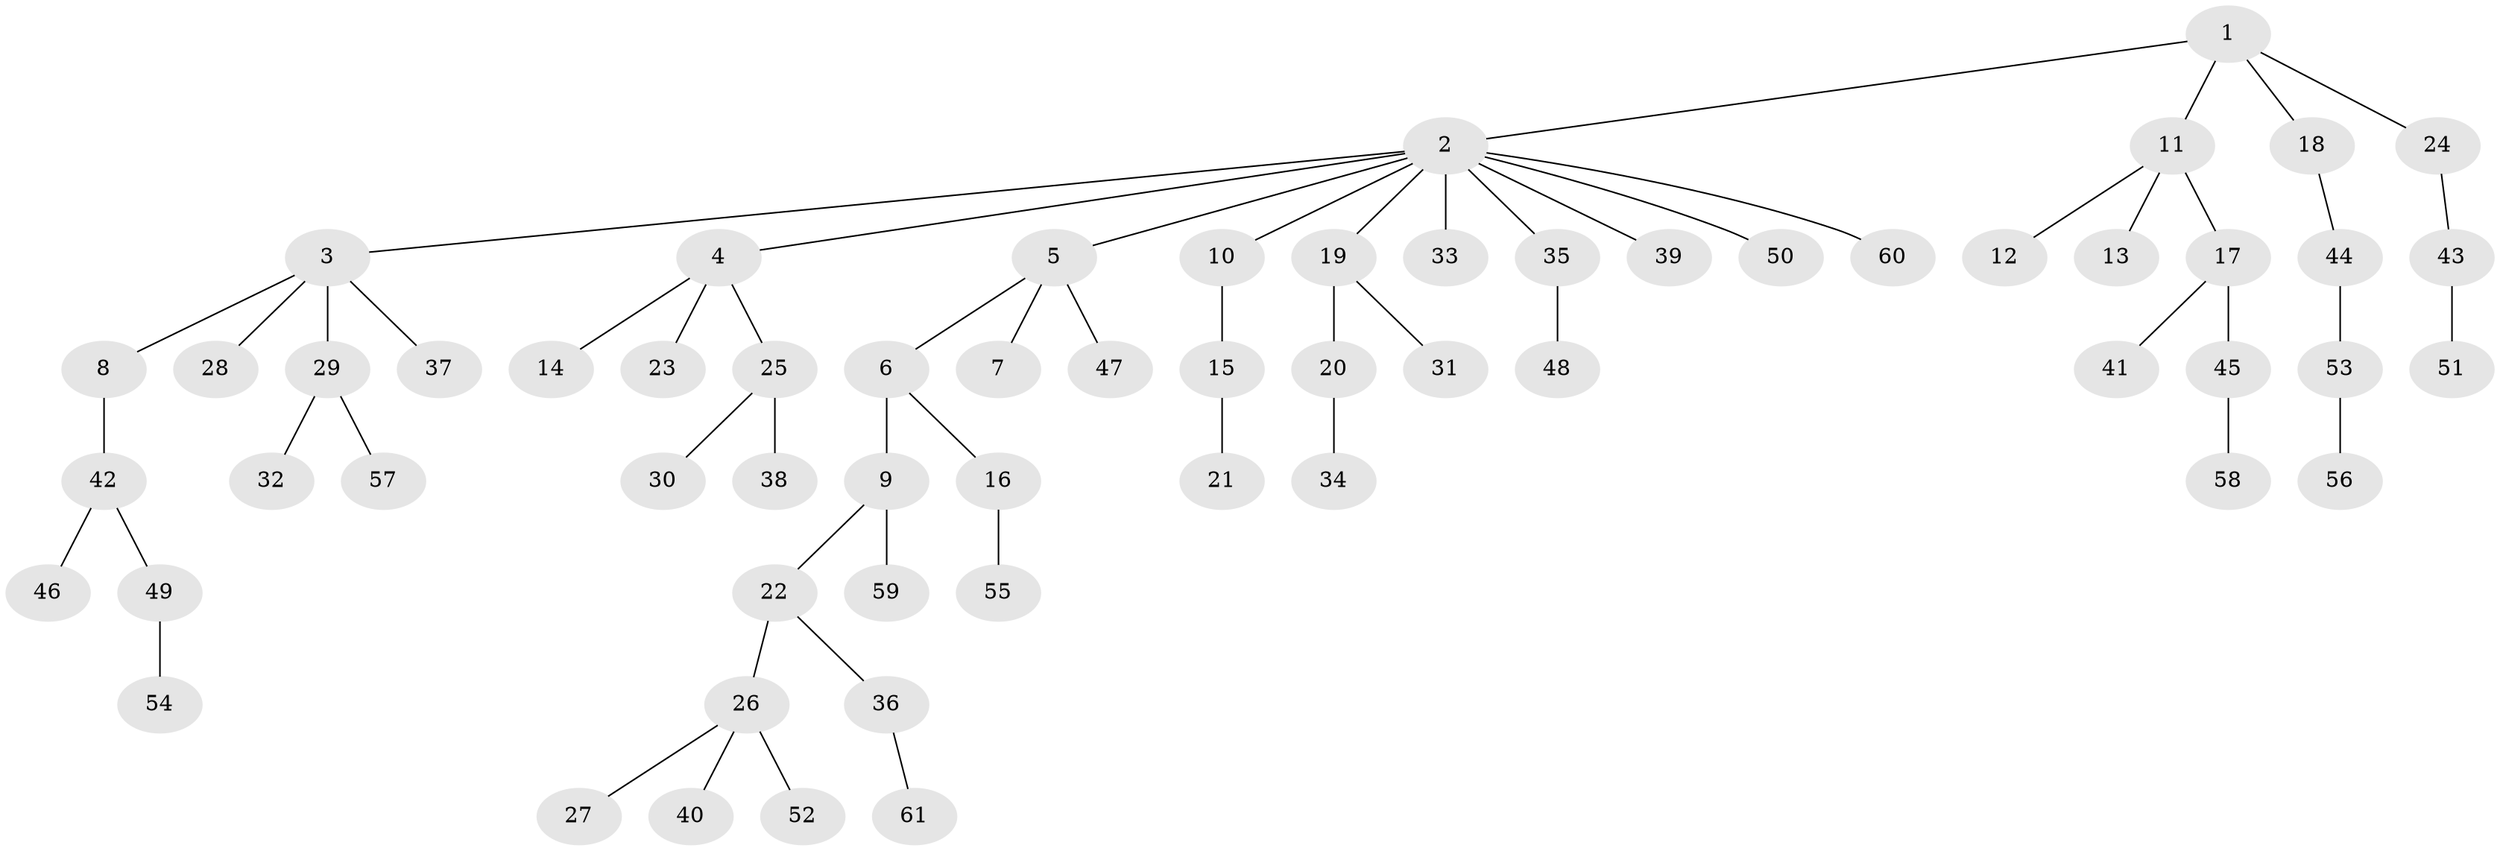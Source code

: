 // Generated by graph-tools (version 1.1) at 2025/11/02/27/25 16:11:25]
// undirected, 61 vertices, 60 edges
graph export_dot {
graph [start="1"]
  node [color=gray90,style=filled];
  1;
  2;
  3;
  4;
  5;
  6;
  7;
  8;
  9;
  10;
  11;
  12;
  13;
  14;
  15;
  16;
  17;
  18;
  19;
  20;
  21;
  22;
  23;
  24;
  25;
  26;
  27;
  28;
  29;
  30;
  31;
  32;
  33;
  34;
  35;
  36;
  37;
  38;
  39;
  40;
  41;
  42;
  43;
  44;
  45;
  46;
  47;
  48;
  49;
  50;
  51;
  52;
  53;
  54;
  55;
  56;
  57;
  58;
  59;
  60;
  61;
  1 -- 2;
  1 -- 11;
  1 -- 18;
  1 -- 24;
  2 -- 3;
  2 -- 4;
  2 -- 5;
  2 -- 10;
  2 -- 19;
  2 -- 33;
  2 -- 35;
  2 -- 39;
  2 -- 50;
  2 -- 60;
  3 -- 8;
  3 -- 28;
  3 -- 29;
  3 -- 37;
  4 -- 14;
  4 -- 23;
  4 -- 25;
  5 -- 6;
  5 -- 7;
  5 -- 47;
  6 -- 9;
  6 -- 16;
  8 -- 42;
  9 -- 22;
  9 -- 59;
  10 -- 15;
  11 -- 12;
  11 -- 13;
  11 -- 17;
  15 -- 21;
  16 -- 55;
  17 -- 41;
  17 -- 45;
  18 -- 44;
  19 -- 20;
  19 -- 31;
  20 -- 34;
  22 -- 26;
  22 -- 36;
  24 -- 43;
  25 -- 30;
  25 -- 38;
  26 -- 27;
  26 -- 40;
  26 -- 52;
  29 -- 32;
  29 -- 57;
  35 -- 48;
  36 -- 61;
  42 -- 46;
  42 -- 49;
  43 -- 51;
  44 -- 53;
  45 -- 58;
  49 -- 54;
  53 -- 56;
}
